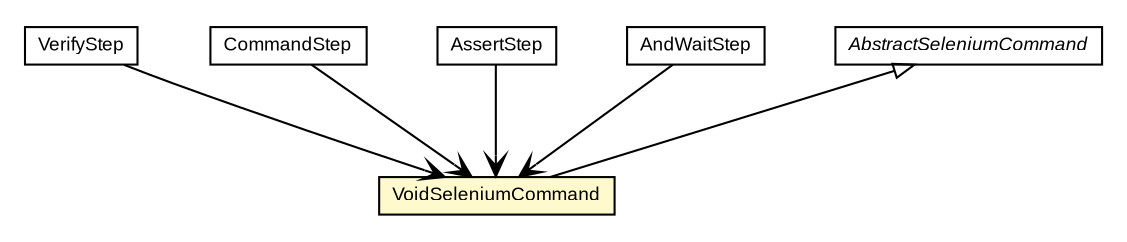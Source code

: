 #!/usr/local/bin/dot
#
# Class diagram 
# Generated by UMLGraph version R5_6-24-gf6e263 (http://www.umlgraph.org/)
#

digraph G {
	edge [fontname="arial",fontsize=10,labelfontname="arial",labelfontsize=10];
	node [fontname="arial",fontsize=10,shape=plaintext];
	nodesep=0.25;
	ranksep=0.5;
	// com.google.code.play.selenium.step.VoidSeleniumCommand
	c1673 [label=<<table title="com.google.code.play.selenium.step.VoidSeleniumCommand" border="0" cellborder="1" cellspacing="0" cellpadding="2" port="p" bgcolor="lemonChiffon" href="./VoidSeleniumCommand.html">
		<tr><td><table border="0" cellspacing="0" cellpadding="1">
<tr><td align="center" balign="center"> VoidSeleniumCommand </td></tr>
		</table></td></tr>
		</table>>, URL="./VoidSeleniumCommand.html", fontname="arial", fontcolor="black", fontsize=9.0];
	// com.google.code.play.selenium.step.VerifyStep
	c1675 [label=<<table title="com.google.code.play.selenium.step.VerifyStep" border="0" cellborder="1" cellspacing="0" cellpadding="2" port="p" href="./VerifyStep.html">
		<tr><td><table border="0" cellspacing="0" cellpadding="1">
<tr><td align="center" balign="center"> VerifyStep </td></tr>
		</table></td></tr>
		</table>>, URL="./VerifyStep.html", fontname="arial", fontcolor="black", fontsize=9.0];
	// com.google.code.play.selenium.step.CommandStep
	c1691 [label=<<table title="com.google.code.play.selenium.step.CommandStep" border="0" cellborder="1" cellspacing="0" cellpadding="2" port="p" href="./CommandStep.html">
		<tr><td><table border="0" cellspacing="0" cellpadding="1">
<tr><td align="center" balign="center"> CommandStep </td></tr>
		</table></td></tr>
		</table>>, URL="./CommandStep.html", fontname="arial", fontcolor="black", fontsize=9.0];
	// com.google.code.play.selenium.step.AssertStep
	c1695 [label=<<table title="com.google.code.play.selenium.step.AssertStep" border="0" cellborder="1" cellspacing="0" cellpadding="2" port="p" href="./AssertStep.html">
		<tr><td><table border="0" cellspacing="0" cellpadding="1">
<tr><td align="center" balign="center"> AssertStep </td></tr>
		</table></td></tr>
		</table>>, URL="./AssertStep.html", fontname="arial", fontcolor="black", fontsize=9.0];
	// com.google.code.play.selenium.step.AndWaitStep
	c1700 [label=<<table title="com.google.code.play.selenium.step.AndWaitStep" border="0" cellborder="1" cellspacing="0" cellpadding="2" port="p" href="./AndWaitStep.html">
		<tr><td><table border="0" cellspacing="0" cellpadding="1">
<tr><td align="center" balign="center"> AndWaitStep </td></tr>
		</table></td></tr>
		</table>>, URL="./AndWaitStep.html", fontname="arial", fontcolor="black", fontsize=9.0];
	// com.google.code.play.selenium.step.AbstractSeleniumCommand
	c1703 [label=<<table title="com.google.code.play.selenium.step.AbstractSeleniumCommand" border="0" cellborder="1" cellspacing="0" cellpadding="2" port="p" href="./AbstractSeleniumCommand.html">
		<tr><td><table border="0" cellspacing="0" cellpadding="1">
<tr><td align="center" balign="center"><font face="arial italic"> AbstractSeleniumCommand </font></td></tr>
		</table></td></tr>
		</table>>, URL="./AbstractSeleniumCommand.html", fontname="arial", fontcolor="black", fontsize=9.0];
	//com.google.code.play.selenium.step.VoidSeleniumCommand extends com.google.code.play.selenium.step.AbstractSeleniumCommand
	c1703:p -> c1673:p [dir=back,arrowtail=empty];
	// com.google.code.play.selenium.step.VerifyStep NAVASSOC com.google.code.play.selenium.step.VoidSeleniumCommand
	c1675:p -> c1673:p [taillabel="", label="", headlabel="", fontname="arial", fontcolor="black", fontsize=10.0, color="black", arrowhead=open];
	// com.google.code.play.selenium.step.CommandStep NAVASSOC com.google.code.play.selenium.step.VoidSeleniumCommand
	c1691:p -> c1673:p [taillabel="", label="", headlabel="", fontname="arial", fontcolor="black", fontsize=10.0, color="black", arrowhead=open];
	// com.google.code.play.selenium.step.AssertStep NAVASSOC com.google.code.play.selenium.step.VoidSeleniumCommand
	c1695:p -> c1673:p [taillabel="", label="", headlabel="", fontname="arial", fontcolor="black", fontsize=10.0, color="black", arrowhead=open];
	// com.google.code.play.selenium.step.AndWaitStep NAVASSOC com.google.code.play.selenium.step.VoidSeleniumCommand
	c1700:p -> c1673:p [taillabel="", label="", headlabel="", fontname="arial", fontcolor="black", fontsize=10.0, color="black", arrowhead=open];
}


